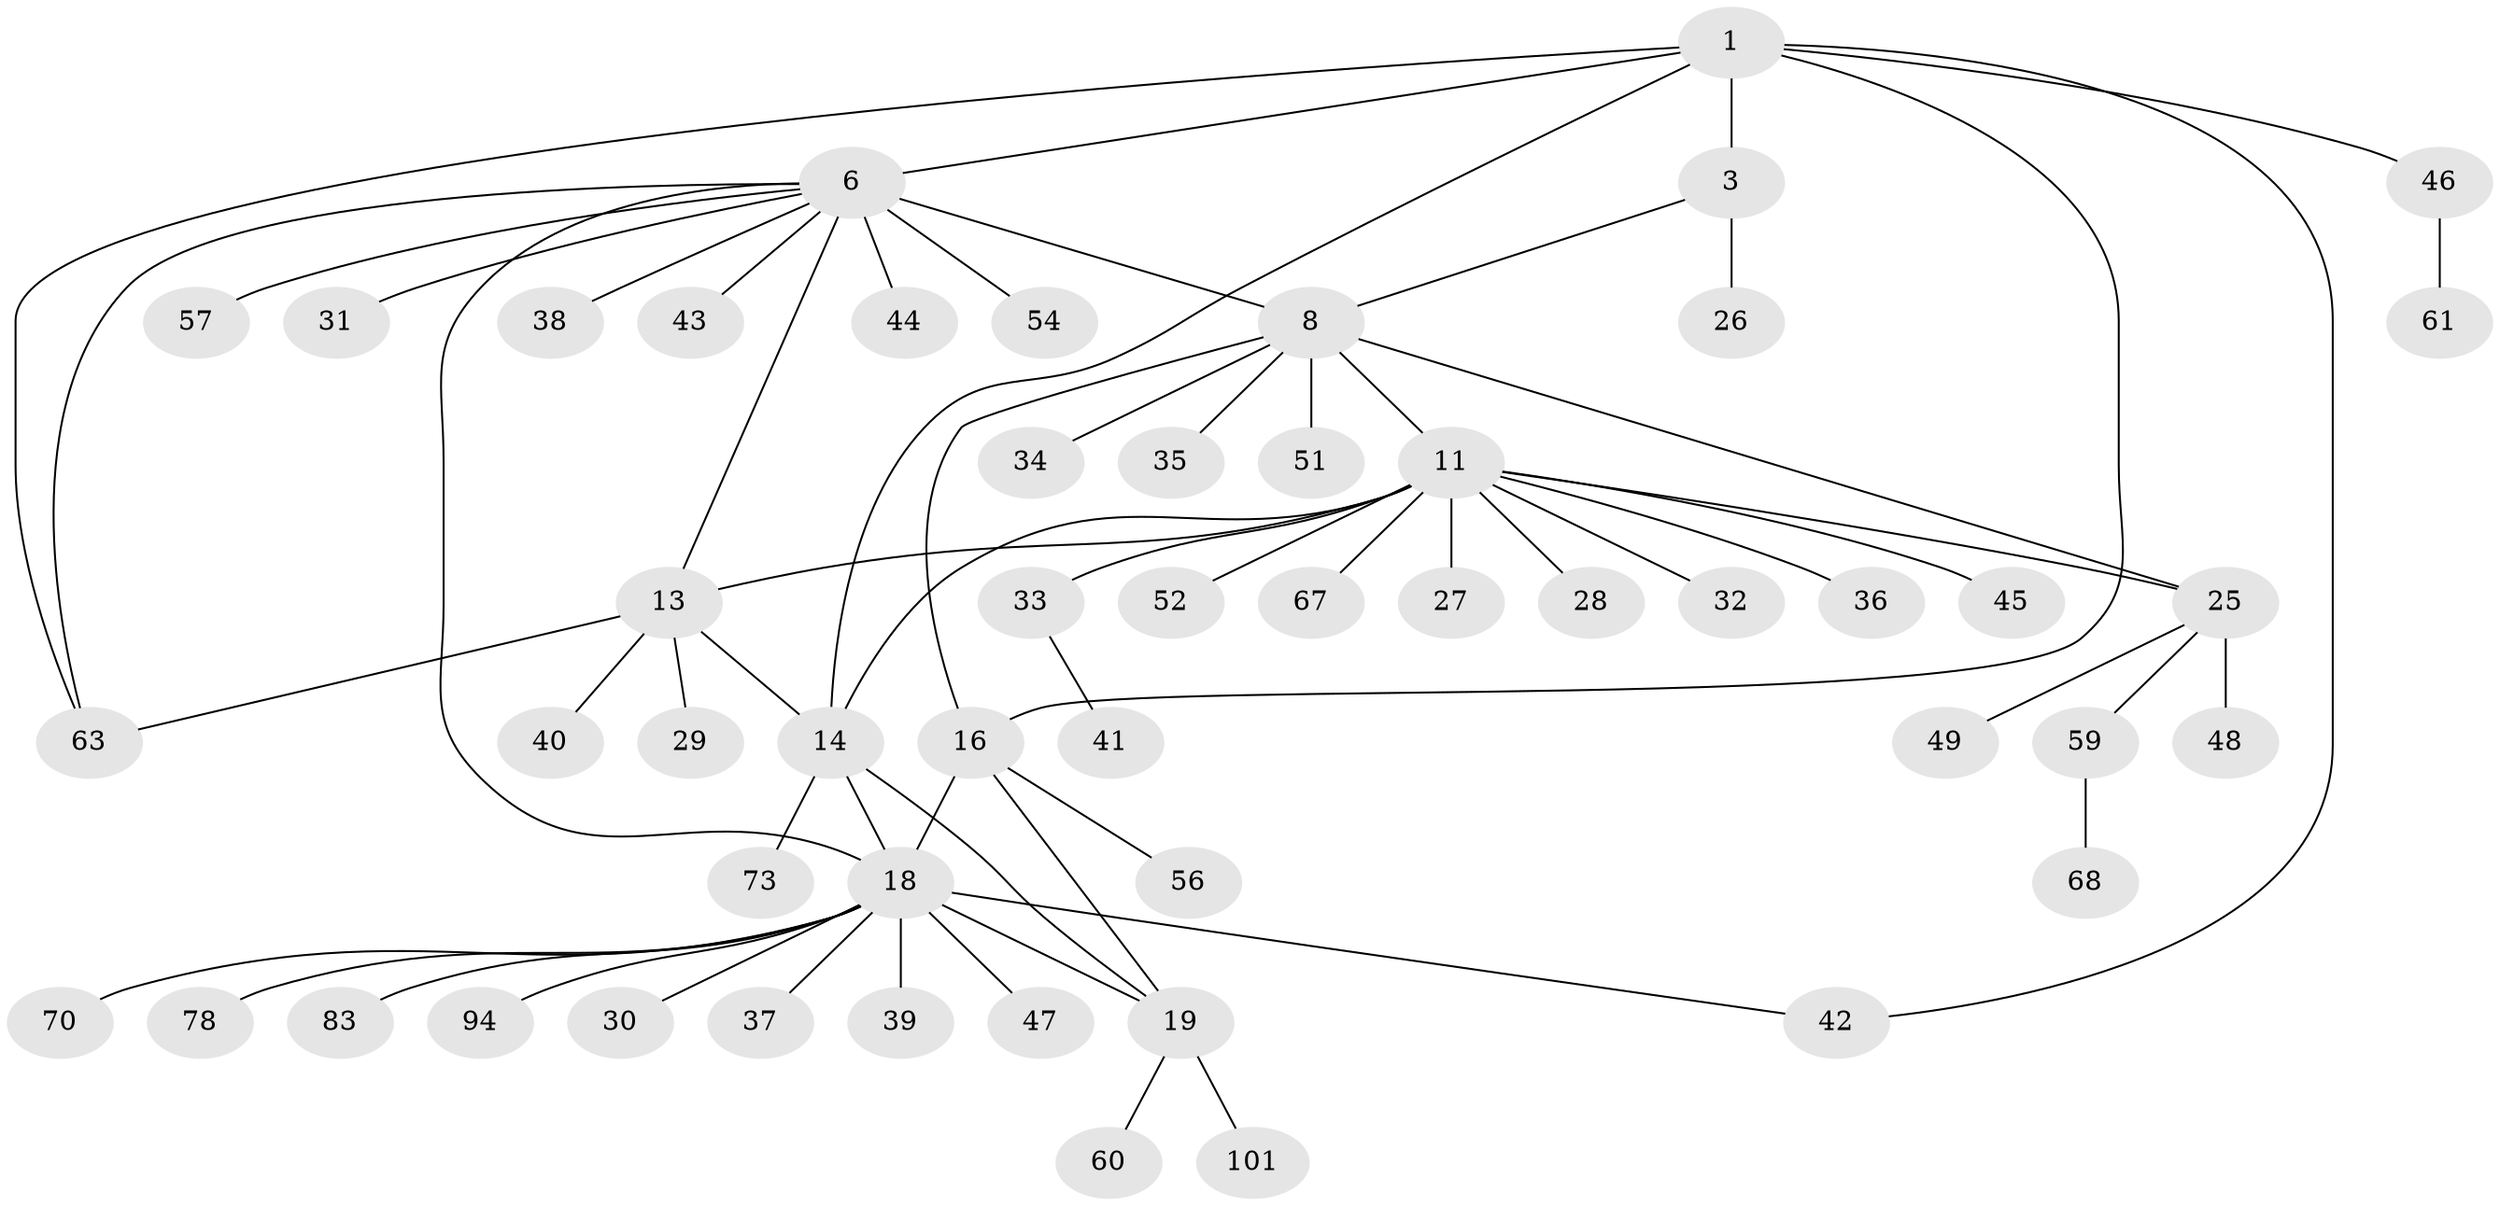 // original degree distribution, {6: 0.06666666666666667, 7: 0.02857142857142857, 5: 0.02857142857142857, 8: 0.05714285714285714, 13: 0.009523809523809525, 9: 0.02857142857142857, 10: 0.009523809523809525, 12: 0.009523809523809525, 1: 0.5714285714285714, 2: 0.1619047619047619, 4: 0.009523809523809525, 3: 0.01904761904761905}
// Generated by graph-tools (version 1.1) at 2025/16/03/09/25 04:16:08]
// undirected, 52 vertices, 64 edges
graph export_dot {
graph [start="1"]
  node [color=gray90,style=filled];
  1 [super="+2+95"];
  3;
  6 [super="+9+7+53"];
  8 [super="+21+64"];
  11 [super="+100+12+22"];
  13 [super="+15"];
  14;
  16 [super="+65+17"];
  18 [super="+20"];
  19 [super="+85+93"];
  25;
  26;
  27;
  28;
  29;
  30;
  31;
  32;
  33;
  34;
  35;
  36 [super="+88"];
  37 [super="+55"];
  38 [super="+50"];
  39;
  40;
  41;
  42;
  43;
  44;
  45;
  46 [super="+80+75"];
  47;
  48;
  49;
  51;
  52;
  54;
  56 [super="+66"];
  57 [super="+104"];
  59;
  60;
  61 [super="+87"];
  63;
  67;
  68 [super="+74"];
  70;
  73;
  78 [super="+90"];
  83;
  94;
  101;
  1 -- 3 [weight=4];
  1 -- 63;
  1 -- 6;
  1 -- 42;
  1 -- 14;
  1 -- 46;
  1 -- 16 [weight=2];
  3 -- 26;
  3 -- 8;
  6 -- 8 [weight=4];
  6 -- 38;
  6 -- 43;
  6 -- 13;
  6 -- 57;
  6 -- 31;
  6 -- 63;
  6 -- 54;
  6 -- 44;
  6 -- 18;
  8 -- 35;
  8 -- 34;
  8 -- 51;
  8 -- 25 [weight=2];
  8 -- 16;
  8 -- 11 [weight=4];
  11 -- 13 [weight=4];
  11 -- 14 [weight=2];
  11 -- 28;
  11 -- 45;
  11 -- 32;
  11 -- 33;
  11 -- 67;
  11 -- 36;
  11 -- 27;
  11 -- 25 [weight=2];
  11 -- 52;
  13 -- 14 [weight=2];
  13 -- 63;
  13 -- 29;
  13 -- 40;
  14 -- 73;
  14 -- 18;
  14 -- 19;
  16 -- 18 [weight=4];
  16 -- 19 [weight=2];
  16 -- 56;
  18 -- 19 [weight=2];
  18 -- 37;
  18 -- 39;
  18 -- 47;
  18 -- 70;
  18 -- 83;
  18 -- 94;
  18 -- 30;
  18 -- 78;
  18 -- 42;
  19 -- 60;
  19 -- 101;
  25 -- 48;
  25 -- 49;
  25 -- 59;
  33 -- 41;
  46 -- 61;
  59 -- 68;
}
